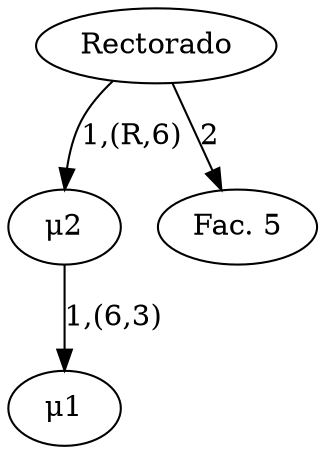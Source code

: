 digraph G {
        m1 [label="&mu;1"];
        m2 [label="&mu;2"];
        
        Rectorado -> "Fac. 5" [label="2"];
        Rectorado -> m2 [label="1,(R,6)"];
        
        m2        -> m1 [label="1,(6,3)"];
}
